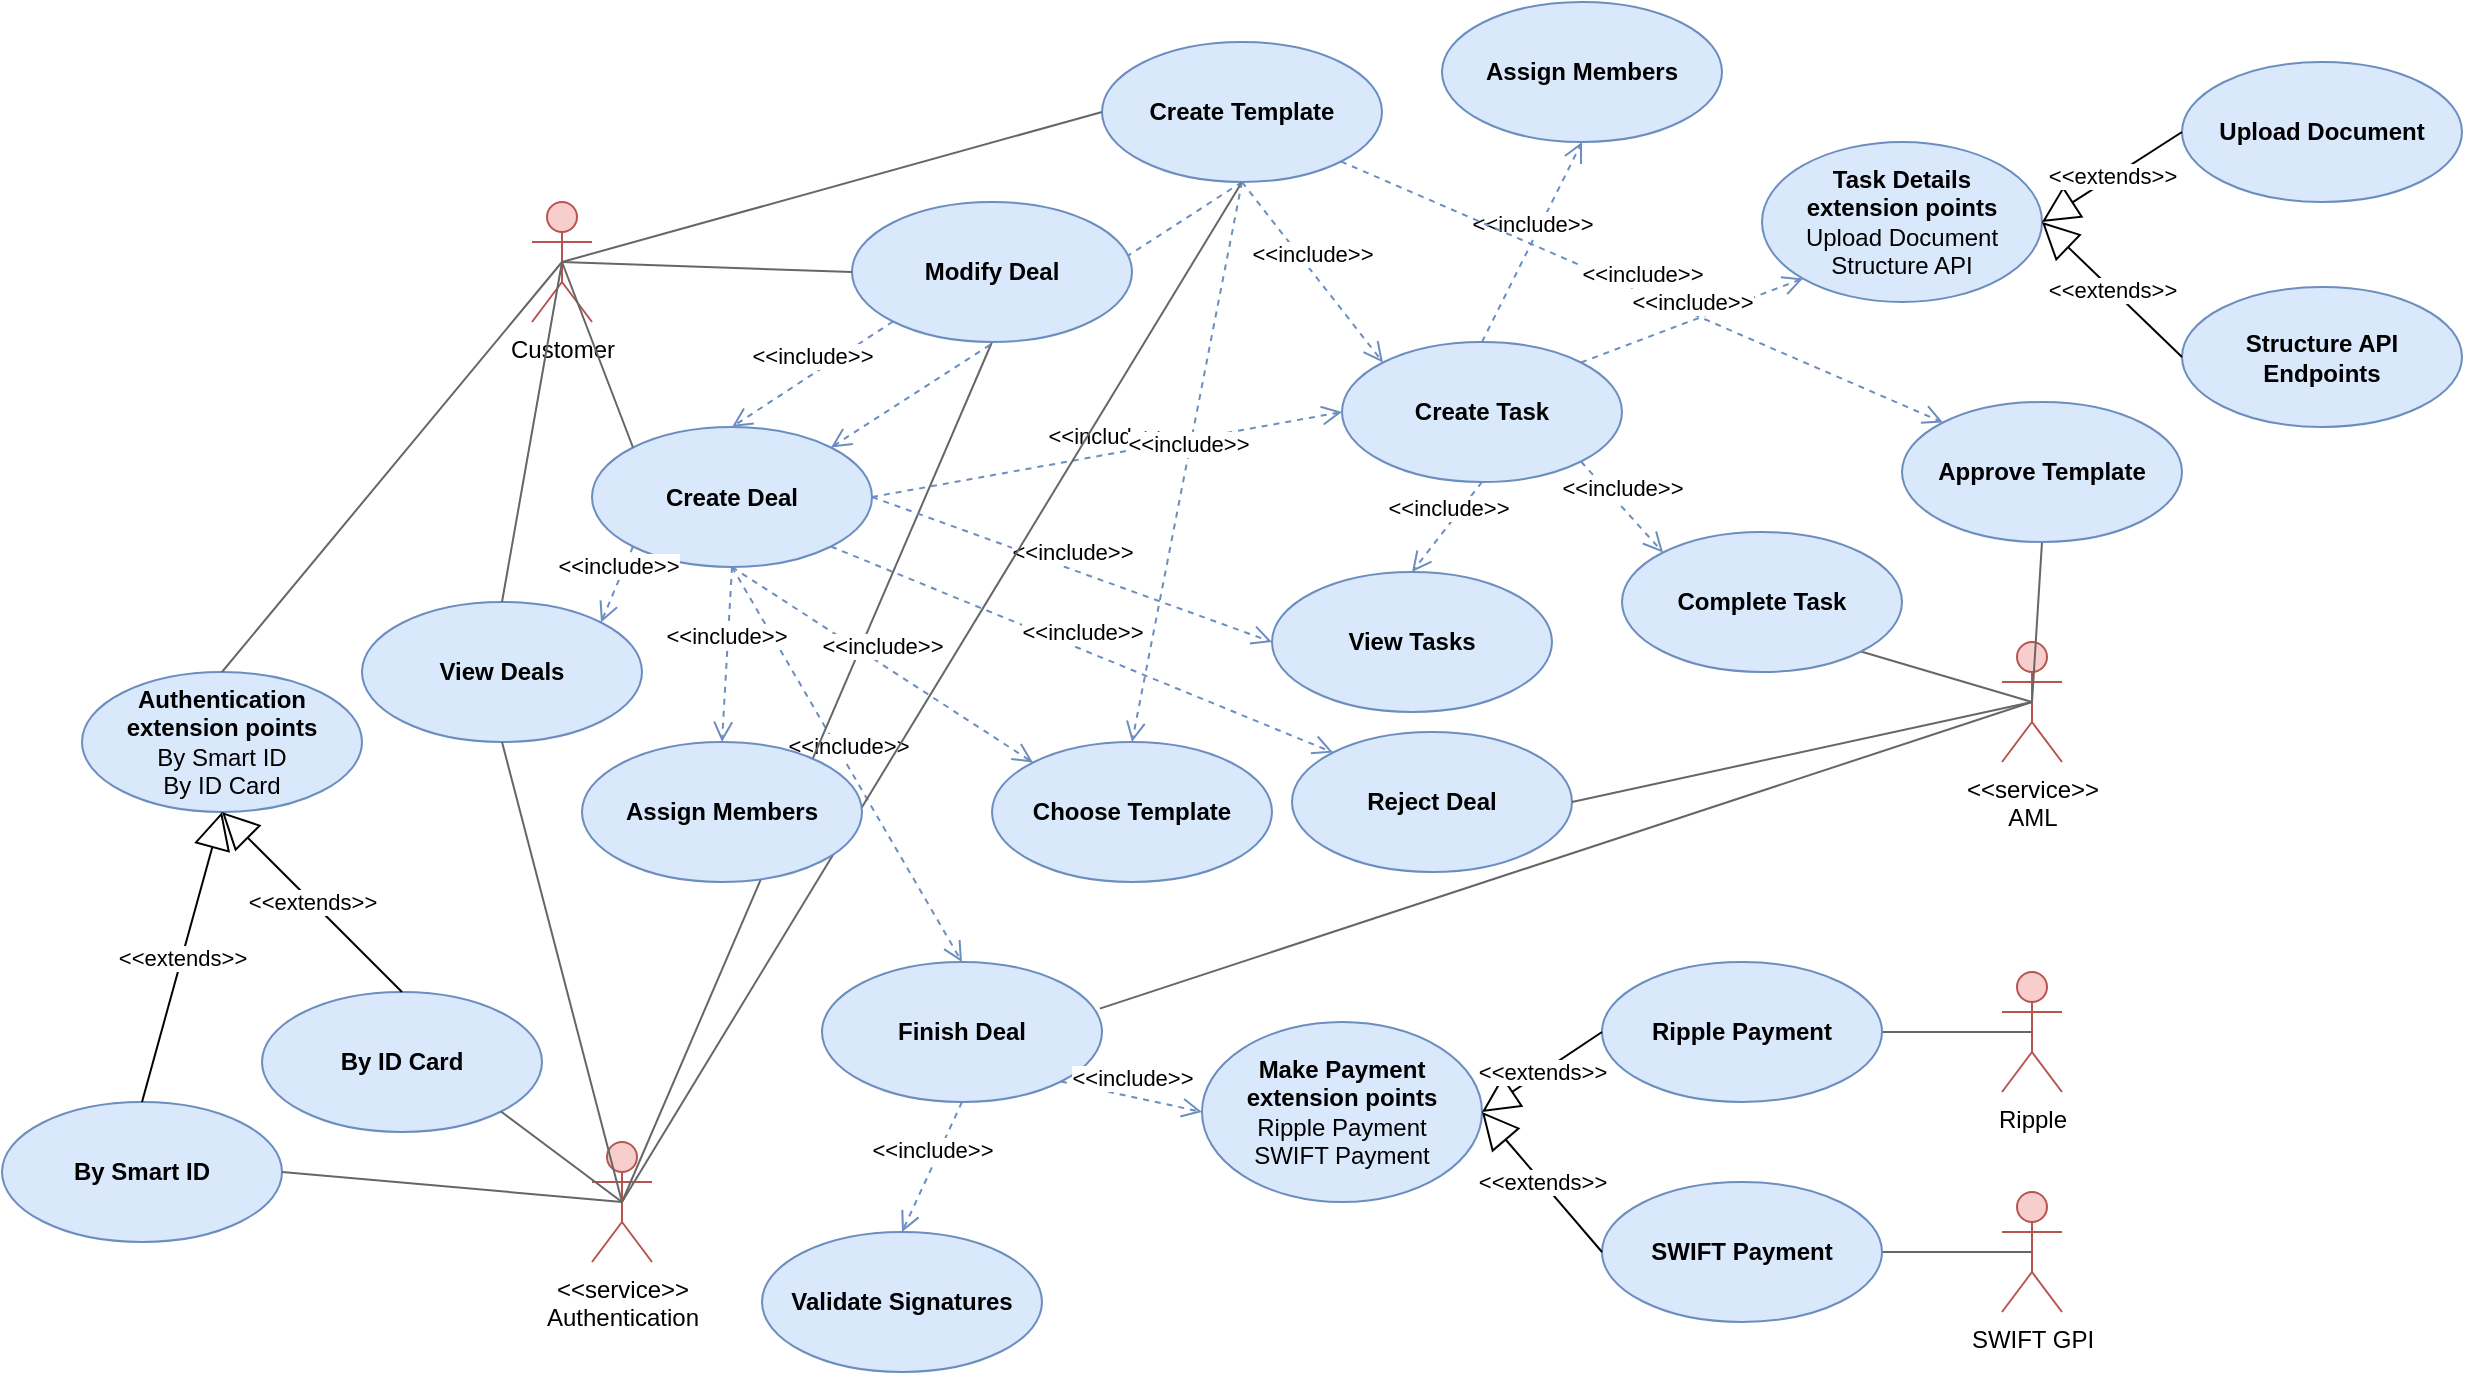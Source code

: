 <mxfile version="10.6.7" type="github"><diagram id="TJGcl0wuuHqAIFkRG7kG" name="Page-1"><mxGraphModel dx="1958" dy="1202" grid="1" gridSize="10" guides="1" tooltips="1" connect="1" arrows="1" fold="1" page="0" pageScale="1" pageWidth="827" pageHeight="1169" math="0" shadow="0"><root><mxCell id="0"/><mxCell id="1" parent="0"/><mxCell id="GHexTS3q9yGymWZvKC3E-1" value="Customer&lt;br&gt;&lt;br&gt;" style="shape=umlActor;verticalLabelPosition=bottom;labelBackgroundColor=#ffffff;verticalAlign=top;html=1;fillColor=#f8cecc;strokeColor=#b85450;" parent="1" vertex="1"><mxGeometry x="-375" y="20" width="30" height="60" as="geometry"/></mxCell><mxCell id="GHexTS3q9yGymWZvKC3E-7" value="Authentication&lt;br&gt;extension points&lt;br&gt;&lt;span style=&quot;font-weight: normal&quot;&gt;By Smart ID&lt;br&gt;By ID Card&lt;/span&gt;&lt;br&gt;" style="ellipse;whiteSpace=wrap;html=1;fillColor=#dae8fc;strokeColor=#6c8ebf;fontStyle=1" parent="1" vertex="1"><mxGeometry x="-600" y="255" width="140" height="70" as="geometry"/></mxCell><mxCell id="GHexTS3q9yGymWZvKC3E-9" value="View Deals&lt;br&gt;" style="ellipse;whiteSpace=wrap;html=1;fillColor=#dae8fc;strokeColor=#6c8ebf;fontStyle=1" parent="1" vertex="1"><mxGeometry x="-460" y="220" width="140" height="70" as="geometry"/></mxCell><mxCell id="GHexTS3q9yGymWZvKC3E-10" value="Create Deal&lt;br&gt;" style="ellipse;whiteSpace=wrap;html=1;fillColor=#dae8fc;strokeColor=#6c8ebf;fontStyle=1" parent="1" vertex="1"><mxGeometry x="-345" y="132.5" width="140" height="70" as="geometry"/></mxCell><mxCell id="GHexTS3q9yGymWZvKC3E-11" value="Finish Deal" style="ellipse;whiteSpace=wrap;html=1;fillColor=#dae8fc;strokeColor=#6c8ebf;fontStyle=1" parent="1" vertex="1"><mxGeometry x="-230" y="400" width="140" height="70" as="geometry"/></mxCell><mxCell id="GHexTS3q9yGymWZvKC3E-12" value="Choose Template" style="ellipse;whiteSpace=wrap;html=1;fillColor=#dae8fc;strokeColor=#6c8ebf;fontStyle=1" parent="1" vertex="1"><mxGeometry x="-145" y="290" width="140" height="70" as="geometry"/></mxCell><mxCell id="GHexTS3q9yGymWZvKC3E-13" value="&amp;lt;&amp;lt;include&amp;gt;&amp;gt;" style="html=1;verticalAlign=bottom;endArrow=open;dashed=1;endSize=8;exitX=0;exitY=1;exitDx=0;exitDy=0;entryX=1;entryY=0;entryDx=0;entryDy=0;fillColor=#dae8fc;strokeColor=#6c8ebf;" parent="1" source="GHexTS3q9yGymWZvKC3E-10" target="GHexTS3q9yGymWZvKC3E-9" edge="1"><mxGeometry relative="1" as="geometry"><mxPoint x="120" y="700" as="sourcePoint"/><mxPoint x="40" y="700" as="targetPoint"/></mxGeometry></mxCell><mxCell id="GHexTS3q9yGymWZvKC3E-16" value="&amp;lt;&amp;lt;include&amp;gt;&amp;gt;" style="html=1;verticalAlign=bottom;endArrow=open;dashed=1;endSize=8;exitX=0.5;exitY=1;exitDx=0;exitDy=0;entryX=0.5;entryY=0;entryDx=0;entryDy=0;fillColor=#dae8fc;strokeColor=#6c8ebf;" parent="1" source="GHexTS3q9yGymWZvKC3E-10" target="GHexTS3q9yGymWZvKC3E-11" edge="1"><mxGeometry relative="1" as="geometry"><mxPoint x="360" y="200" as="sourcePoint"/><mxPoint x="353" y="140" as="targetPoint"/></mxGeometry></mxCell><mxCell id="GHexTS3q9yGymWZvKC3E-17" value="&amp;lt;&amp;lt;service&amp;gt;&amp;gt;&lt;br&gt;AML&lt;br&gt;" style="shape=umlActor;verticalLabelPosition=bottom;labelBackgroundColor=#ffffff;verticalAlign=top;html=1;fillColor=#f8cecc;strokeColor=#b85450;" parent="1" vertex="1"><mxGeometry x="360" y="240" width="30" height="60" as="geometry"/></mxCell><mxCell id="GHexTS3q9yGymWZvKC3E-18" value="&amp;lt;&amp;lt;service&amp;gt;&amp;gt;&lt;br&gt;Authentication&lt;br&gt;" style="shape=umlActor;verticalLabelPosition=bottom;labelBackgroundColor=#ffffff;verticalAlign=top;html=1;fillColor=#f8cecc;strokeColor=#b85450;" parent="1" vertex="1"><mxGeometry x="-345" y="490" width="30" height="60" as="geometry"/></mxCell><mxCell id="GHexTS3q9yGymWZvKC3E-21" value="SWIFT GPI" style="shape=umlActor;verticalLabelPosition=bottom;labelBackgroundColor=#ffffff;verticalAlign=top;html=1;fillColor=#f8cecc;strokeColor=#b85450;" parent="1" vertex="1"><mxGeometry x="360" y="515" width="30" height="60" as="geometry"/></mxCell><mxCell id="GHexTS3q9yGymWZvKC3E-22" value="Ripple" style="shape=umlActor;verticalLabelPosition=bottom;labelBackgroundColor=#ffffff;verticalAlign=top;html=1;fillColor=#f8cecc;strokeColor=#b85450;" parent="1" vertex="1"><mxGeometry x="360" y="405" width="30" height="60" as="geometry"/></mxCell><mxCell id="GHexTS3q9yGymWZvKC3E-31" value="" style="endArrow=none;startArrow=none;endFill=0;startFill=0;html=1;curved=1;entryX=0.5;entryY=0;entryDx=0;entryDy=0;exitX=0.5;exitY=0.5;exitDx=0;exitDy=0;exitPerimeter=0;fillColor=#f5f5f5;strokeColor=#666666;" parent="1" source="GHexTS3q9yGymWZvKC3E-1" target="GHexTS3q9yGymWZvKC3E-7" edge="1"><mxGeometry width="160" relative="1" as="geometry"><mxPoint x="120" y="240" as="sourcePoint"/><mxPoint x="360" y="780" as="targetPoint"/></mxGeometry></mxCell><mxCell id="GHexTS3q9yGymWZvKC3E-33" value="" style="endArrow=none;startArrow=none;endFill=0;startFill=0;html=1;curved=1;entryX=0.5;entryY=1;entryDx=0;entryDy=0;exitX=0.5;exitY=0.5;exitDx=0;exitDy=0;exitPerimeter=0;fillColor=#f5f5f5;strokeColor=#666666;" parent="1" source="GHexTS3q9yGymWZvKC3E-18" target="GHexTS3q9yGymWZvKC3E-9" edge="1"><mxGeometry width="160" relative="1" as="geometry"><mxPoint x="610" y="350" as="sourcePoint"/><mxPoint x="550" y="240" as="targetPoint"/></mxGeometry></mxCell><mxCell id="GHexTS3q9yGymWZvKC3E-34" value="" style="endArrow=none;startArrow=none;endFill=0;startFill=0;html=1;curved=1;entryX=0.5;entryY=0;entryDx=0;entryDy=0;exitX=0.5;exitY=0.5;exitDx=0;exitDy=0;exitPerimeter=0;fillColor=#f5f5f5;strokeColor=#666666;" parent="1" source="GHexTS3q9yGymWZvKC3E-1" target="GHexTS3q9yGymWZvKC3E-9" edge="1"><mxGeometry width="160" relative="1" as="geometry"><mxPoint x="120" y="240" as="sourcePoint"/><mxPoint x="300" y="615" as="targetPoint"/></mxGeometry></mxCell><mxCell id="GHexTS3q9yGymWZvKC3E-35" value="" style="endArrow=none;startArrow=none;endFill=0;startFill=0;html=1;curved=1;entryX=0.5;entryY=1;entryDx=0;entryDy=0;exitX=0.5;exitY=0.5;exitDx=0;exitDy=0;exitPerimeter=0;fillColor=#f5f5f5;strokeColor=#666666;" parent="1" source="GHexTS3q9yGymWZvKC3E-18" target="Z4q6GaPqwvgUReZovnXB-6" edge="1"><mxGeometry width="160" relative="1" as="geometry"><mxPoint x="610" y="350" as="sourcePoint"/><mxPoint x="440" y="615" as="targetPoint"/></mxGeometry></mxCell><mxCell id="GHexTS3q9yGymWZvKC3E-36" value="" style="endArrow=none;startArrow=none;endFill=0;startFill=0;html=1;curved=1;entryX=1;entryY=0.5;entryDx=0;entryDy=0;exitX=0.5;exitY=0.5;exitDx=0;exitDy=0;exitPerimeter=0;fillColor=#f5f5f5;strokeColor=#666666;" parent="1" source="GHexTS3q9yGymWZvKC3E-22" target="GHexTS3q9yGymWZvKC3E-50" edge="1"><mxGeometry width="160" relative="1" as="geometry"><mxPoint x="630" y="470" as="sourcePoint"/><mxPoint x="430" y="365" as="targetPoint"/></mxGeometry></mxCell><mxCell id="GHexTS3q9yGymWZvKC3E-37" value="" style="endArrow=none;startArrow=none;endFill=0;startFill=0;html=1;curved=1;entryX=1;entryY=0.5;entryDx=0;entryDy=0;exitX=0.5;exitY=0.5;exitDx=0;exitDy=0;exitPerimeter=0;fillColor=#f5f5f5;strokeColor=#666666;" parent="1" source="GHexTS3q9yGymWZvKC3E-21" target="GHexTS3q9yGymWZvKC3E-47" edge="1"><mxGeometry width="160" relative="1" as="geometry"><mxPoint x="630" y="580" as="sourcePoint"/><mxPoint x="430" y="365" as="targetPoint"/></mxGeometry></mxCell><mxCell id="GHexTS3q9yGymWZvKC3E-38" value="" style="endArrow=none;startArrow=none;endFill=0;startFill=0;html=1;curved=1;entryX=0;entryY=0;entryDx=0;entryDy=0;exitX=0.5;exitY=0.5;exitDx=0;exitDy=0;exitPerimeter=0;fillColor=#f5f5f5;strokeColor=#666666;" parent="1" source="GHexTS3q9yGymWZvKC3E-1" target="GHexTS3q9yGymWZvKC3E-10" edge="1"><mxGeometry width="160" relative="1" as="geometry"><mxPoint x="120" y="240" as="sourcePoint"/><mxPoint x="283" y="105" as="targetPoint"/></mxGeometry></mxCell><mxCell id="GHexTS3q9yGymWZvKC3E-39" value="&amp;lt;&amp;lt;include&amp;gt;&amp;gt;" style="html=1;verticalAlign=bottom;endArrow=open;dashed=1;endSize=8;exitX=0.5;exitY=1;exitDx=0;exitDy=0;entryX=0;entryY=0;entryDx=0;entryDy=0;fillColor=#dae8fc;strokeColor=#6c8ebf;" parent="1" source="GHexTS3q9yGymWZvKC3E-10" target="GHexTS3q9yGymWZvKC3E-12" edge="1"><mxGeometry relative="1" as="geometry"><mxPoint x="360" y="270" as="sourcePoint"/><mxPoint x="360" y="330" as="targetPoint"/></mxGeometry></mxCell><mxCell id="GHexTS3q9yGymWZvKC3E-41" value="Create Task" style="ellipse;whiteSpace=wrap;html=1;fillColor=#dae8fc;strokeColor=#6c8ebf;fontStyle=1" parent="1" vertex="1"><mxGeometry x="30" y="90" width="140" height="70" as="geometry"/></mxCell><mxCell id="GHexTS3q9yGymWZvKC3E-44" value="&amp;lt;&amp;lt;include&amp;gt;&amp;gt;" style="html=1;verticalAlign=bottom;endArrow=open;dashed=1;endSize=8;exitX=1;exitY=0.5;exitDx=0;exitDy=0;entryX=0;entryY=0.5;entryDx=0;entryDy=0;fillColor=#dae8fc;strokeColor=#6c8ebf;" parent="1" source="GHexTS3q9yGymWZvKC3E-10" target="GHexTS3q9yGymWZvKC3E-41" edge="1"><mxGeometry relative="1" as="geometry"><mxPoint x="369" y="305" as="sourcePoint"/><mxPoint x="401" y="350" as="targetPoint"/></mxGeometry></mxCell><mxCell id="GHexTS3q9yGymWZvKC3E-45" value="View Tasks" style="ellipse;whiteSpace=wrap;html=1;fillColor=#dae8fc;strokeColor=#6c8ebf;fontStyle=1" parent="1" vertex="1"><mxGeometry x="-5" y="205" width="140" height="70" as="geometry"/></mxCell><mxCell id="GHexTS3q9yGymWZvKC3E-46" value="&amp;lt;&amp;lt;include&amp;gt;&amp;gt;" style="html=1;verticalAlign=bottom;endArrow=open;dashed=1;endSize=8;exitX=1;exitY=0.5;exitDx=0;exitDy=0;entryX=0;entryY=0.5;entryDx=0;entryDy=0;fillColor=#dae8fc;strokeColor=#6c8ebf;" parent="1" source="GHexTS3q9yGymWZvKC3E-10" target="GHexTS3q9yGymWZvKC3E-45" edge="1"><mxGeometry relative="1" as="geometry"><mxPoint x="369" y="255" as="sourcePoint"/><mxPoint x="410" y="210" as="targetPoint"/></mxGeometry></mxCell><mxCell id="GHexTS3q9yGymWZvKC3E-47" value="SWIFT Payment" style="ellipse;whiteSpace=wrap;html=1;fillColor=#dae8fc;strokeColor=#6c8ebf;fontStyle=1" parent="1" vertex="1"><mxGeometry x="160" y="510" width="140" height="70" as="geometry"/></mxCell><mxCell id="GHexTS3q9yGymWZvKC3E-49" value="" style="endArrow=none;startArrow=none;endFill=0;startFill=0;html=1;curved=1;entryX=1;entryY=1;entryDx=0;entryDy=0;exitX=0.5;exitY=0.5;exitDx=0;exitDy=0;exitPerimeter=0;fillColor=#f5f5f5;strokeColor=#666666;" parent="1" source="GHexTS3q9yGymWZvKC3E-17" target="GHexTS3q9yGymWZvKC3E-73" edge="1"><mxGeometry width="160" relative="1" as="geometry"><mxPoint x="685" y="345" as="sourcePoint"/><mxPoint x="390" y="80" as="targetPoint"/></mxGeometry></mxCell><mxCell id="GHexTS3q9yGymWZvKC3E-50" value="Ripple Payment" style="ellipse;whiteSpace=wrap;html=1;fillColor=#dae8fc;strokeColor=#6c8ebf;fontStyle=1" parent="1" vertex="1"><mxGeometry x="160" y="400" width="140" height="70" as="geometry"/></mxCell><mxCell id="GHexTS3q9yGymWZvKC3E-51" value="&amp;lt;&amp;lt;include&amp;gt;&amp;gt;" style="html=1;verticalAlign=bottom;endArrow=open;dashed=1;endSize=8;exitX=1;exitY=1;exitDx=0;exitDy=0;entryX=0;entryY=0.5;entryDx=0;entryDy=0;fillColor=#dae8fc;strokeColor=#6c8ebf;" parent="1" source="GHexTS3q9yGymWZvKC3E-11" target="Z4q6GaPqwvgUReZovnXB-13" edge="1"><mxGeometry relative="1" as="geometry"><mxPoint x="300" y="470" as="sourcePoint"/><mxPoint x="341" y="500" as="targetPoint"/></mxGeometry></mxCell><mxCell id="GHexTS3q9yGymWZvKC3E-52" value="" style="endArrow=none;startArrow=none;endFill=0;startFill=0;html=1;curved=1;entryX=0.5;entryY=1;entryDx=0;entryDy=0;exitX=0.5;exitY=0.5;exitDx=0;exitDy=0;exitPerimeter=0;fillColor=#f5f5f5;strokeColor=#666666;" parent="1" source="GHexTS3q9yGymWZvKC3E-17" target="GHexTS3q9yGymWZvKC3E-71" edge="1"><mxGeometry width="160" relative="1" as="geometry"><mxPoint x="405" y="150" as="sourcePoint"/><mxPoint x="-15" y="280" as="targetPoint"/></mxGeometry></mxCell><mxCell id="GHexTS3q9yGymWZvKC3E-54" value="" style="endArrow=none;startArrow=none;endFill=0;startFill=0;html=1;curved=1;entryX=0.992;entryY=0.333;entryDx=0;entryDy=0;exitX=0.5;exitY=0.5;exitDx=0;exitDy=0;exitPerimeter=0;entryPerimeter=0;fillColor=#f5f5f5;strokeColor=#666666;" parent="1" source="GHexTS3q9yGymWZvKC3E-17" target="GHexTS3q9yGymWZvKC3E-11" edge="1"><mxGeometry width="160" relative="1" as="geometry"><mxPoint x="375" y="365" as="sourcePoint"/><mxPoint x="120" y="355" as="targetPoint"/></mxGeometry></mxCell><mxCell id="GHexTS3q9yGymWZvKC3E-55" value="Create Template" style="ellipse;whiteSpace=wrap;html=1;fillColor=#dae8fc;strokeColor=#6c8ebf;fontStyle=1" parent="1" vertex="1"><mxGeometry x="-90" y="-60" width="140" height="70" as="geometry"/></mxCell><mxCell id="GHexTS3q9yGymWZvKC3E-56" value="" style="endArrow=none;startArrow=none;endFill=0;startFill=0;html=1;curved=1;entryX=0;entryY=0.5;entryDx=0;entryDy=0;exitX=0.5;exitY=0.5;exitDx=0;exitDy=0;exitPerimeter=0;fillColor=#f5f5f5;strokeColor=#666666;" parent="1" source="GHexTS3q9yGymWZvKC3E-1" target="GHexTS3q9yGymWZvKC3E-55" edge="1"><mxGeometry width="160" relative="1" as="geometry"><mxPoint x="-240" y="80" as="sourcePoint"/><mxPoint x="-85" y="245" as="targetPoint"/></mxGeometry></mxCell><mxCell id="GHexTS3q9yGymWZvKC3E-57" value="&amp;lt;&amp;lt;include&amp;gt;&amp;gt;" style="html=1;verticalAlign=bottom;endArrow=open;dashed=1;endSize=8;exitX=0.5;exitY=1;exitDx=0;exitDy=0;entryX=1;entryY=0;entryDx=0;entryDy=0;fillColor=#dae8fc;strokeColor=#6c8ebf;" parent="1" source="GHexTS3q9yGymWZvKC3E-55" target="GHexTS3q9yGymWZvKC3E-10" edge="1"><mxGeometry relative="1" as="geometry"><mxPoint x="-36" y="255" as="sourcePoint"/><mxPoint x="95" y="155" as="targetPoint"/></mxGeometry></mxCell><mxCell id="GHexTS3q9yGymWZvKC3E-58" value="&amp;lt;&amp;lt;include&amp;gt;&amp;gt;" style="html=1;verticalAlign=bottom;endArrow=open;dashed=1;endSize=8;exitX=0.5;exitY=1;exitDx=0;exitDy=0;entryX=0;entryY=0;entryDx=0;entryDy=0;fillColor=#dae8fc;strokeColor=#6c8ebf;" parent="1" source="GHexTS3q9yGymWZvKC3E-55" target="GHexTS3q9yGymWZvKC3E-41" edge="1"><mxGeometry relative="1" as="geometry"><mxPoint x="-0.235" y="115.412" as="sourcePoint"/><mxPoint x="-35.529" y="255.412" as="targetPoint"/></mxGeometry></mxCell><mxCell id="GHexTS3q9yGymWZvKC3E-60" value="Reject Deal" style="ellipse;whiteSpace=wrap;html=1;fillColor=#dae8fc;strokeColor=#6c8ebf;fontStyle=1" parent="1" vertex="1"><mxGeometry x="5" y="285" width="140" height="70" as="geometry"/></mxCell><mxCell id="GHexTS3q9yGymWZvKC3E-61" value="&amp;lt;&amp;lt;include&amp;gt;&amp;gt;" style="html=1;verticalAlign=bottom;endArrow=open;dashed=1;endSize=8;exitX=1;exitY=1;exitDx=0;exitDy=0;entryX=0;entryY=0;entryDx=0;entryDy=0;fillColor=#dae8fc;strokeColor=#6c8ebf;" parent="1" source="GHexTS3q9yGymWZvKC3E-10" target="GHexTS3q9yGymWZvKC3E-60" edge="1"><mxGeometry relative="1" as="geometry"><mxPoint x="-140.235" y="244.824" as="sourcePoint"/><mxPoint x="-120.235" y="420.118" as="targetPoint"/></mxGeometry></mxCell><mxCell id="GHexTS3q9yGymWZvKC3E-62" value="" style="endArrow=none;startArrow=none;endFill=0;startFill=0;html=1;curved=1;entryX=1;entryY=0.5;entryDx=0;entryDy=0;exitX=0.5;exitY=0.5;exitDx=0;exitDy=0;exitPerimeter=0;fillColor=#f5f5f5;strokeColor=#666666;" parent="1" source="GHexTS3q9yGymWZvKC3E-17" target="GHexTS3q9yGymWZvKC3E-60" edge="1"><mxGeometry width="160" relative="1" as="geometry"><mxPoint x="484.471" y="295.412" as="sourcePoint"/><mxPoint x="-50.824" y="443.647" as="targetPoint"/></mxGeometry></mxCell><mxCell id="GHexTS3q9yGymWZvKC3E-63" value="&amp;lt;&amp;lt;include&amp;gt;&amp;gt;" style="html=1;verticalAlign=bottom;endArrow=open;dashed=1;endSize=8;exitX=0.5;exitY=1;exitDx=0;exitDy=0;fillColor=#dae8fc;strokeColor=#6c8ebf;entryX=0.5;entryY=0;entryDx=0;entryDy=0;" parent="1" source="GHexTS3q9yGymWZvKC3E-41" target="GHexTS3q9yGymWZvKC3E-45" edge="1"><mxGeometry relative="1" as="geometry"><mxPoint x="-40.235" y="155.412" as="sourcePoint"/><mxPoint x="120" y="220" as="targetPoint"/></mxGeometry></mxCell><mxCell id="GHexTS3q9yGymWZvKC3E-64" value="" style="endArrow=none;startArrow=none;endFill=0;startFill=0;html=1;curved=1;entryX=0.5;entryY=1;entryDx=0;entryDy=0;exitX=0.5;exitY=0.5;exitDx=0;exitDy=0;exitPerimeter=0;fillColor=#f5f5f5;strokeColor=#666666;" parent="1" source="GHexTS3q9yGymWZvKC3E-18" target="GHexTS3q9yGymWZvKC3E-55" edge="1"><mxGeometry width="160" relative="1" as="geometry"><mxPoint x="-170" y="610" as="sourcePoint"/><mxPoint x="-120.235" y="489.529" as="targetPoint"/></mxGeometry></mxCell><mxCell id="GHexTS3q9yGymWZvKC3E-65" value="Validate Signatures&lt;br&gt;" style="ellipse;whiteSpace=wrap;html=1;fillColor=#dae8fc;strokeColor=#6c8ebf;fontStyle=1" parent="1" vertex="1"><mxGeometry x="-260" y="535" width="140" height="70" as="geometry"/></mxCell><mxCell id="GHexTS3q9yGymWZvKC3E-66" value="&amp;lt;&amp;lt;include&amp;gt;&amp;gt;" style="html=1;verticalAlign=bottom;endArrow=open;dashed=1;endSize=8;exitX=0.5;exitY=1;exitDx=0;exitDy=0;entryX=0.5;entryY=0;entryDx=0;entryDy=0;fillColor=#dae8fc;strokeColor=#6c8ebf;" parent="1" source="GHexTS3q9yGymWZvKC3E-11" target="GHexTS3q9yGymWZvKC3E-65" edge="1"><mxGeometry relative="1" as="geometry"><mxPoint x="-71" y="480" as="sourcePoint"/><mxPoint x="-59" y="535" as="targetPoint"/></mxGeometry></mxCell><mxCell id="GHexTS3q9yGymWZvKC3E-67" value="Assign Members&lt;br&gt;" style="ellipse;whiteSpace=wrap;html=1;fillColor=#dae8fc;strokeColor=#6c8ebf;fontStyle=1" parent="1" vertex="1"><mxGeometry x="80" y="-80" width="140" height="70" as="geometry"/></mxCell><mxCell id="GHexTS3q9yGymWZvKC3E-68" value="&amp;lt;&amp;lt;include&amp;gt;&amp;gt;" style="html=1;verticalAlign=bottom;endArrow=open;dashed=1;endSize=8;exitX=0.5;exitY=0;exitDx=0;exitDy=0;entryX=0.5;entryY=1;entryDx=0;entryDy=0;fillColor=#dae8fc;strokeColor=#6c8ebf;" parent="1" source="GHexTS3q9yGymWZvKC3E-41" target="GHexTS3q9yGymWZvKC3E-67" edge="1"><mxGeometry relative="1" as="geometry"><mxPoint x="30" y="70" as="sourcePoint"/><mxPoint x="81" y="115" as="targetPoint"/></mxGeometry></mxCell><mxCell id="GHexTS3q9yGymWZvKC3E-69" value="Assign Members" style="ellipse;whiteSpace=wrap;html=1;fillColor=#dae8fc;strokeColor=#6c8ebf;fontStyle=1" parent="1" vertex="1"><mxGeometry x="-350" y="290" width="140" height="70" as="geometry"/></mxCell><mxCell id="GHexTS3q9yGymWZvKC3E-70" value="&amp;lt;&amp;lt;include&amp;gt;&amp;gt;" style="html=1;verticalAlign=bottom;endArrow=open;dashed=1;endSize=8;exitX=0.5;exitY=1;exitDx=0;exitDy=0;entryX=0.5;entryY=0;entryDx=0;entryDy=0;fillColor=#dae8fc;strokeColor=#6c8ebf;" parent="1" source="GHexTS3q9yGymWZvKC3E-10" target="GHexTS3q9yGymWZvKC3E-69" edge="1"><mxGeometry relative="1" as="geometry"><mxPoint x="-229" y="210" as="sourcePoint"/><mxPoint x="-301" y="240" as="targetPoint"/></mxGeometry></mxCell><mxCell id="GHexTS3q9yGymWZvKC3E-71" value="Approve Template" style="ellipse;whiteSpace=wrap;html=1;fillColor=#dae8fc;strokeColor=#6c8ebf;fontStyle=1" parent="1" vertex="1"><mxGeometry x="310" y="120" width="140" height="70" as="geometry"/></mxCell><mxCell id="GHexTS3q9yGymWZvKC3E-72" value="&amp;lt;&amp;lt;include&amp;gt;&amp;gt;" style="html=1;verticalAlign=bottom;endArrow=open;dashed=1;endSize=8;exitX=1;exitY=1;exitDx=0;exitDy=0;entryX=0;entryY=0;entryDx=0;entryDy=0;fillColor=#dae8fc;strokeColor=#6c8ebf;" parent="1" source="GHexTS3q9yGymWZvKC3E-55" target="GHexTS3q9yGymWZvKC3E-71" edge="1"><mxGeometry relative="1" as="geometry"><mxPoint x="164" y="140" as="sourcePoint"/><mxPoint x="191" y="25" as="targetPoint"/></mxGeometry></mxCell><mxCell id="GHexTS3q9yGymWZvKC3E-73" value="Complete Task" style="ellipse;whiteSpace=wrap;html=1;shadow=0;fillColor=#dae8fc;strokeColor=#6c8ebf;fontStyle=1" parent="1" vertex="1"><mxGeometry x="170" y="185" width="140" height="70" as="geometry"/></mxCell><mxCell id="GHexTS3q9yGymWZvKC3E-74" value="&amp;lt;&amp;lt;include&amp;gt;&amp;gt;" style="html=1;verticalAlign=bottom;endArrow=open;dashed=1;endSize=8;exitX=1;exitY=1;exitDx=0;exitDy=0;entryX=0;entryY=0;entryDx=0;entryDy=0;fillColor=#dae8fc;strokeColor=#6c8ebf;" parent="1" source="GHexTS3q9yGymWZvKC3E-41" target="GHexTS3q9yGymWZvKC3E-73" edge="1"><mxGeometry relative="1" as="geometry"><mxPoint x="159" y="110" as="sourcePoint"/><mxPoint x="310" y="55" as="targetPoint"/></mxGeometry></mxCell><mxCell id="GHexTS3q9yGymWZvKC3E-75" value="Task Details&lt;br&gt;extension points&lt;br&gt;&lt;span style=&quot;font-weight: normal&quot;&gt;Upload Document&lt;br&gt;Structure A&lt;/span&gt;&lt;span style=&quot;font-weight: normal&quot;&gt;PI&lt;/span&gt;&lt;br&gt;" style="ellipse;whiteSpace=wrap;html=1;shadow=0;fillColor=#dae8fc;strokeColor=#6c8ebf;fontStyle=1" parent="1" vertex="1"><mxGeometry x="240" y="-10" width="140" height="80" as="geometry"/></mxCell><mxCell id="GHexTS3q9yGymWZvKC3E-76" value="&amp;lt;&amp;lt;include&amp;gt;&amp;gt;" style="html=1;verticalAlign=bottom;endArrow=open;dashed=1;endSize=8;exitX=1;exitY=0;exitDx=0;exitDy=0;entryX=0;entryY=1;entryDx=0;entryDy=0;fillColor=#dae8fc;strokeColor=#6c8ebf;" parent="1" source="GHexTS3q9yGymWZvKC3E-41" target="GHexTS3q9yGymWZvKC3E-75" edge="1"><mxGeometry relative="1" as="geometry"><mxPoint x="159" y="110" as="sourcePoint"/><mxPoint x="310" y="55" as="targetPoint"/></mxGeometry></mxCell><mxCell id="GHexTS3q9yGymWZvKC3E-77" value="Structure API Endpoints" style="ellipse;whiteSpace=wrap;html=1;shadow=0;fillColor=#dae8fc;strokeColor=#6c8ebf;fontStyle=1" parent="1" vertex="1"><mxGeometry x="450" y="62.5" width="140" height="70" as="geometry"/></mxCell><mxCell id="Z4q6GaPqwvgUReZovnXB-3" value="Upload Document" style="ellipse;whiteSpace=wrap;html=1;shadow=0;fillColor=#dae8fc;strokeColor=#6c8ebf;fontStyle=1" parent="1" vertex="1"><mxGeometry x="450" y="-50" width="140" height="70" as="geometry"/></mxCell><mxCell id="Z4q6GaPqwvgUReZovnXB-6" value="Modify Deal&lt;br&gt;" style="ellipse;whiteSpace=wrap;html=1;fillColor=#dae8fc;strokeColor=#6c8ebf;fontStyle=1" parent="1" vertex="1"><mxGeometry x="-215" y="20" width="140" height="70" as="geometry"/></mxCell><mxCell id="Z4q6GaPqwvgUReZovnXB-7" value="" style="endArrow=none;startArrow=none;endFill=0;startFill=0;html=1;curved=1;entryX=0;entryY=0.5;entryDx=0;entryDy=0;exitX=0.5;exitY=0.5;exitDx=0;exitDy=0;exitPerimeter=0;fillColor=#f5f5f5;strokeColor=#666666;" parent="1" source="GHexTS3q9yGymWZvKC3E-1" target="Z4q6GaPqwvgUReZovnXB-6" edge="1"><mxGeometry width="160" relative="1" as="geometry"><mxPoint x="-349.647" y="60.471" as="sourcePoint"/><mxPoint x="-229.647" y="160.471" as="targetPoint"/></mxGeometry></mxCell><mxCell id="Z4q6GaPqwvgUReZovnXB-9" value="&amp;lt;&amp;lt;include&amp;gt;&amp;gt;" style="html=1;verticalAlign=bottom;endArrow=open;dashed=1;endSize=8;exitX=0;exitY=1;exitDx=0;exitDy=0;entryX=0.5;entryY=0;entryDx=0;entryDy=0;fillColor=#dae8fc;strokeColor=#6c8ebf;" parent="1" source="Z4q6GaPqwvgUReZovnXB-6" target="GHexTS3q9yGymWZvKC3E-10" edge="1"><mxGeometry relative="1" as="geometry"><mxPoint x="30" y="70.333" as="sourcePoint"/><mxPoint x="-130.833" y="160.333" as="targetPoint"/></mxGeometry></mxCell><mxCell id="Z4q6GaPqwvgUReZovnXB-11" value="By ID Card" style="ellipse;whiteSpace=wrap;html=1;fillColor=#dae8fc;strokeColor=#6c8ebf;fontStyle=1" parent="1" vertex="1"><mxGeometry x="-510" y="415" width="140" height="70" as="geometry"/></mxCell><mxCell id="Z4q6GaPqwvgUReZovnXB-12" value="By Smart ID" style="ellipse;whiteSpace=wrap;html=1;fillColor=#dae8fc;strokeColor=#6c8ebf;fontStyle=1" parent="1" vertex="1"><mxGeometry x="-640" y="470" width="140" height="70" as="geometry"/></mxCell><mxCell id="Z4q6GaPqwvgUReZovnXB-13" value="Make Payment&lt;br&gt;extension points&lt;span style=&quot;font-weight: normal&quot;&gt;&lt;br&gt;Ripple Payment&lt;br&gt;SWIFT Payment&lt;/span&gt;&lt;br&gt;" style="ellipse;whiteSpace=wrap;html=1;fillColor=#dae8fc;strokeColor=#6c8ebf;fontStyle=1" parent="1" vertex="1"><mxGeometry x="-40" y="430" width="140" height="90" as="geometry"/></mxCell><mxCell id="Z4q6GaPqwvgUReZovnXB-14" value="&amp;lt;&amp;lt;extends&amp;gt;&amp;gt;" style="endArrow=block;endSize=16;endFill=0;html=1;entryX=1;entryY=0.5;entryDx=0;entryDy=0;exitX=0;exitY=0.5;exitDx=0;exitDy=0;" parent="1" source="GHexTS3q9yGymWZvKC3E-47" target="Z4q6GaPqwvgUReZovnXB-13" edge="1"><mxGeometry width="160" relative="1" as="geometry"><mxPoint x="-650" y="630" as="sourcePoint"/><mxPoint x="-490" y="630" as="targetPoint"/></mxGeometry></mxCell><mxCell id="Z4q6GaPqwvgUReZovnXB-15" value="&amp;lt;&amp;lt;extends&amp;gt;&amp;gt;" style="endArrow=block;endSize=16;endFill=0;html=1;entryX=1;entryY=0.5;entryDx=0;entryDy=0;exitX=0;exitY=0.5;exitDx=0;exitDy=0;" parent="1" source="GHexTS3q9yGymWZvKC3E-50" target="Z4q6GaPqwvgUReZovnXB-13" edge="1"><mxGeometry width="160" relative="1" as="geometry"><mxPoint x="170.353" y="477.088" as="sourcePoint"/><mxPoint x="99.765" y="427.676" as="targetPoint"/></mxGeometry></mxCell><mxCell id="Z4q6GaPqwvgUReZovnXB-16" value="&amp;lt;&amp;lt;extends&amp;gt;&amp;gt;" style="endArrow=block;endSize=16;endFill=0;html=1;entryX=1;entryY=0.5;entryDx=0;entryDy=0;exitX=0;exitY=0.5;exitDx=0;exitDy=0;" parent="1" source="Z4q6GaPqwvgUReZovnXB-3" target="GHexTS3q9yGymWZvKC3E-75" edge="1"><mxGeometry width="160" relative="1" as="geometry"><mxPoint x="549.853" y="150.176" as="sourcePoint"/><mxPoint x="479.265" y="210.176" as="targetPoint"/></mxGeometry></mxCell><mxCell id="Z4q6GaPqwvgUReZovnXB-17" value="&amp;lt;&amp;lt;extends&amp;gt;&amp;gt;" style="endArrow=block;endSize=16;endFill=0;html=1;entryX=1;entryY=0.5;entryDx=0;entryDy=0;exitX=0;exitY=0.5;exitDx=0;exitDy=0;" parent="1" source="GHexTS3q9yGymWZvKC3E-77" target="GHexTS3q9yGymWZvKC3E-75" edge="1"><mxGeometry width="160" relative="1" as="geometry"><mxPoint x="180.353" y="455.176" as="sourcePoint"/><mxPoint x="109.765" y="515.176" as="targetPoint"/></mxGeometry></mxCell><mxCell id="Z4q6GaPqwvgUReZovnXB-19" value="&amp;lt;&amp;lt;extends&amp;gt;&amp;gt;" style="endArrow=block;endSize=16;endFill=0;html=1;entryX=0.5;entryY=1;entryDx=0;entryDy=0;exitX=0.5;exitY=0;exitDx=0;exitDy=0;" parent="1" source="Z4q6GaPqwvgUReZovnXB-11" target="GHexTS3q9yGymWZvKC3E-7" edge="1"><mxGeometry width="160" relative="1" as="geometry"><mxPoint x="430.353" y="80.118" as="sourcePoint"/><mxPoint x="339.765" y="40.118" as="targetPoint"/></mxGeometry></mxCell><mxCell id="Z4q6GaPqwvgUReZovnXB-20" value="&amp;lt;&amp;lt;extends&amp;gt;&amp;gt;" style="endArrow=block;endSize=16;endFill=0;html=1;entryX=0.5;entryY=1;entryDx=0;entryDy=0;exitX=0.5;exitY=0;exitDx=0;exitDy=0;" parent="1" source="Z4q6GaPqwvgUReZovnXB-12" target="GHexTS3q9yGymWZvKC3E-7" edge="1"><mxGeometry width="160" relative="1" as="geometry"><mxPoint x="-480.235" y="504.824" as="sourcePoint"/><mxPoint x="-449.647" y="364.824" as="targetPoint"/></mxGeometry></mxCell><mxCell id="Z4q6GaPqwvgUReZovnXB-21" value="" style="endArrow=none;startArrow=none;endFill=0;startFill=0;html=1;curved=1;entryX=1;entryY=1;entryDx=0;entryDy=0;exitX=0.5;exitY=0.5;exitDx=0;exitDy=0;exitPerimeter=0;fillColor=#f5f5f5;strokeColor=#666666;" parent="1" source="GHexTS3q9yGymWZvKC3E-18" target="Z4q6GaPqwvgUReZovnXB-11" edge="1"><mxGeometry width="160" relative="1" as="geometry"><mxPoint x="-335.529" y="509.529" as="sourcePoint"/><mxPoint x="-149.647" y="124.824" as="targetPoint"/></mxGeometry></mxCell><mxCell id="Z4q6GaPqwvgUReZovnXB-22" value="" style="endArrow=none;startArrow=none;endFill=0;startFill=0;html=1;curved=1;entryX=1;entryY=0.5;entryDx=0;entryDy=0;fillColor=#f5f5f5;strokeColor=#666666;exitX=0.5;exitY=0.5;exitDx=0;exitDy=0;exitPerimeter=0;" parent="1" source="GHexTS3q9yGymWZvKC3E-18" target="Z4q6GaPqwvgUReZovnXB-12" edge="1"><mxGeometry width="160" relative="1" as="geometry"><mxPoint x="-340" y="500" as="sourcePoint"/><mxPoint x="-380.235" y="484.824" as="targetPoint"/></mxGeometry></mxCell><mxCell id="U_h7wfz6ZwVqY0LRXjYT-1" value="&amp;lt;&amp;lt;include&amp;gt;&amp;gt;" style="html=1;verticalAlign=bottom;endArrow=open;dashed=1;endSize=8;exitX=0.5;exitY=1;exitDx=0;exitDy=0;entryX=0.5;entryY=0;entryDx=0;entryDy=0;fillColor=#dae8fc;strokeColor=#6c8ebf;" edge="1" parent="1" source="GHexTS3q9yGymWZvKC3E-55" target="GHexTS3q9yGymWZvKC3E-12"><mxGeometry relative="1" as="geometry"><mxPoint x="30" y="70" as="sourcePoint"/><mxPoint x="61" y="110" as="targetPoint"/></mxGeometry></mxCell></root></mxGraphModel></diagram></mxfile>